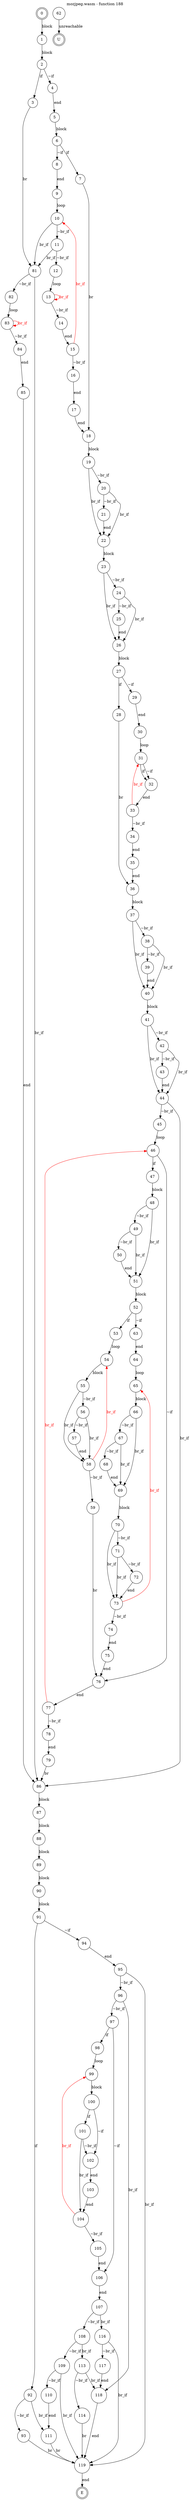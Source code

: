 digraph finite_state_machine {
    label = "mozjpeg.wasm - function 188"
    labelloc =  t
    labelfontsize = 16
    labelfontcolor = black
    labelfontname = "Helvetica"
    node [shape = doublecircle]; 0 E U ;
    node [shape = circle];
    0 -> 1[label="block"];
    1 -> 2[label="block"];
    2 -> 3[label="if"];
    2 -> 4[label="~if"];
    3 -> 81[label="br"];
    4 -> 5[label="end"];
    5 -> 6[label="block"];
    6 -> 7[label="if"];
    6 -> 8[label="~if"];
    7 -> 18[label="br"];
    8 -> 9[label="end"];
    9 -> 10[label="loop"];
    10 -> 11[label="~br_if"];
    10 -> 81[label="br_if"];
    11 -> 12[label="~br_if"];
    11 -> 81[label="br_if"];
    12 -> 13[label="loop"];
    13 -> 14[label="~br_if"];
    13 -> 13[color="red" fontcolor="red" label="br_if"];
    14 -> 15[label="end"];
    15 -> 16[label="~br_if"];
    15 -> 10[color="red" fontcolor="red" label="br_if"];
    16 -> 17[label="end"];
    17 -> 18[label="end"];
    18 -> 19[label="block"];
    19 -> 20[label="~br_if"];
    19 -> 22[label="br_if"];
    20 -> 21[label="~br_if"];
    20 -> 22[label="br_if"];
    21 -> 22[label="end"];
    22 -> 23[label="block"];
    23 -> 24[label="~br_if"];
    23 -> 26[label="br_if"];
    24 -> 25[label="~br_if"];
    24 -> 26[label="br_if"];
    25 -> 26[label="end"];
    26 -> 27[label="block"];
    27 -> 28[label="if"];
    27 -> 29[label="~if"];
    28 -> 36[label="br"];
    29 -> 30[label="end"];
    30 -> 31[label="loop"];
    31 -> 32[label="if"];
    31 -> 32[label="~if"];
    32 -> 33[label="end"];
    33 -> 34[label="~br_if"];
    33 -> 31[color="red" fontcolor="red" label="br_if"];
    34 -> 35[label="end"];
    35 -> 36[label="end"];
    36 -> 37[label="block"];
    37 -> 38[label="~br_if"];
    37 -> 40[label="br_if"];
    38 -> 39[label="~br_if"];
    38 -> 40[label="br_if"];
    39 -> 40[label="end"];
    40 -> 41[label="block"];
    41 -> 42[label="~br_if"];
    41 -> 44[label="br_if"];
    42 -> 43[label="~br_if"];
    42 -> 44[label="br_if"];
    43 -> 44[label="end"];
    44 -> 45[label="~br_if"];
    44 -> 86[label="br_if"];
    45 -> 46[label="loop"];
    46 -> 47[label="if"];
    46 -> 76[label="~if"];
    47 -> 48[label="block"];
    48 -> 49[label="~br_if"];
    48 -> 51[label="br_if"];
    49 -> 50[label="~br_if"];
    49 -> 51[label="br_if"];
    50 -> 51[label="end"];
    51 -> 52[label="block"];
    52 -> 53[label="if"];
    52 -> 63[label="~if"];
    53 -> 54[label="loop"];
    54 -> 55[label="block"];
    55 -> 56[label="~br_if"];
    55 -> 58[label="br_if"];
    56 -> 57[label="~br_if"];
    56 -> 58[label="br_if"];
    57 -> 58[label="end"];
    58 -> 59[label="~br_if"];
    58 -> 54[color="red" fontcolor="red" label="br_if"];
    59 -> 76[label="br"];
    62 -> U[label="unreachable"];
    63 -> 64[label="end"];
    64 -> 65[label="loop"];
    65 -> 66[label="block"];
    66 -> 67[label="~br_if"];
    66 -> 69[label="br_if"];
    67 -> 68[label="~br_if"];
    67 -> 69[label="br_if"];
    68 -> 69[label="end"];
    69 -> 70[label="block"];
    70 -> 71[label="~br_if"];
    70 -> 73[label="br_if"];
    71 -> 72[label="~br_if"];
    71 -> 73[label="br_if"];
    72 -> 73[label="end"];
    73 -> 74[label="~br_if"];
    73 -> 65[color="red" fontcolor="red" label="br_if"];
    74 -> 75[label="end"];
    75 -> 76[label="end"];
    76 -> 77[label="end"];
    77 -> 78[label="~br_if"];
    77 -> 46[color="red" fontcolor="red" label="br_if"];
    78 -> 79[label="end"];
    79 -> 86[label="br"];
    81 -> 82[label="~br_if"];
    81 -> 86[label="br_if"];
    82 -> 83[label="loop"];
    83 -> 84[label="~br_if"];
    83 -> 83[color="red" fontcolor="red" label="br_if"];
    84 -> 85[label="end"];
    85 -> 86[label="end"];
    86 -> 87[label="block"];
    87 -> 88[label="block"];
    88 -> 89[label="block"];
    89 -> 90[label="block"];
    90 -> 91[label="block"];
    91 -> 92[label="if"];
    91 -> 94[label="~if"];
    92 -> 93[label="~br_if"];
    92 -> 111[label="br_if"];
    93 -> 119[label="br"];
    94 -> 95[label="end"];
    95 -> 96[label="~br_if"];
    95 -> 119[label="br_if"];
    96 -> 97[label="~br_if"];
    96 -> 118[label="br_if"];
    97 -> 98[label="if"];
    97 -> 106[label="~if"];
    98 -> 99[label="loop"];
    99 -> 100[label="block"];
    100 -> 101[label="if"];
    100 -> 102[label="~if"];
    101 -> 102[label="~br_if"];
    101 -> 104[label="br_if"];
    102 -> 103[label="end"];
    103 -> 104[label="end"];
    104 -> 105[label="~br_if"];
    104 -> 99[color="red" fontcolor="red" label="br_if"];
    105 -> 106[label="end"];
    106 -> 107[label="end"];
    107 -> 108[label="~br_if"];
    107 -> 116[label="br_if"];
    108 -> 109[label="~br_if"];
    108 -> 113[label="br_if"];
    109 -> 110[label="~br_if"];
    109 -> 119[label="br_if"];
    110 -> 111[label="end"];
    111 -> 119[label="br"];
    113 -> 114[label="~br_if"];
    113 -> 118[label="br_if"];
    114 -> 119[label="br"];
    116 -> 117[label="~br_if"];
    116 -> 119[label="br_if"];
    117 -> 118[label="end"];
    118 -> 119[label="end"];
    119 -> E[label="end"];
}
